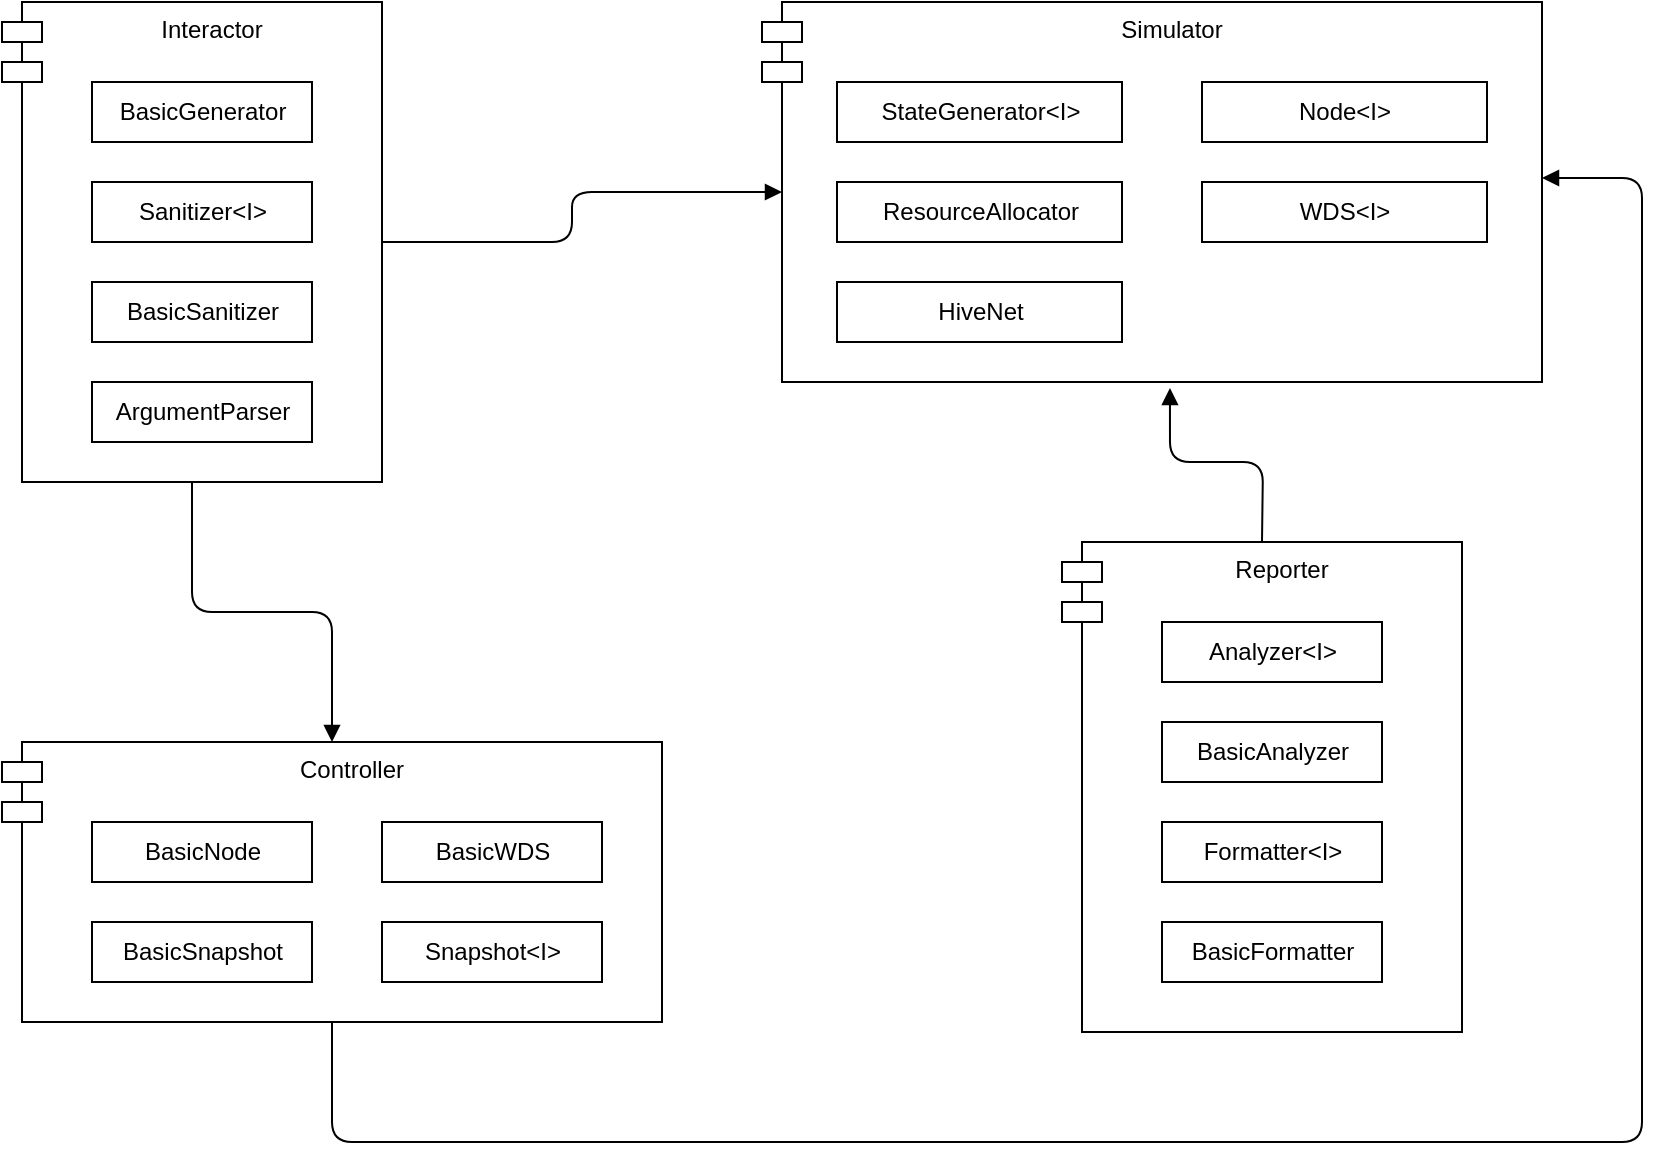 <mxfile version="12.8.8" type="github" pages="3">
  <diagram name="Page-1" id="6133507b-19e7-1e82-6fc7-422aa6c4b21f">
    <mxGraphModel dx="1422" dy="771" grid="1" gridSize="10" guides="1" tooltips="1" connect="1" arrows="1" fold="1" page="1" pageScale="1" pageWidth="1100" pageHeight="850" background="#ffffff" math="0" shadow="0">
      <root>
        <mxCell id="0" />
        <mxCell id="1" parent="0" />
        <mxCell id="VfxA0ULMO3mHmfpXdT4r-4" value="Interactor" style="shape=module;align=left;spacingLeft=20;align=center;verticalAlign=top;" parent="1" vertex="1">
          <mxGeometry x="130" y="140" width="190" height="240" as="geometry" />
        </mxCell>
        <mxCell id="VfxA0ULMO3mHmfpXdT4r-5" value="BasicGenerator" style="html=1;" parent="1" vertex="1">
          <mxGeometry x="175" y="180" width="110" height="30" as="geometry" />
        </mxCell>
        <mxCell id="VfxA0ULMO3mHmfpXdT4r-6" value="Sanitizer&amp;lt;I&amp;gt;" style="html=1;" parent="1" vertex="1">
          <mxGeometry x="175" y="230" width="110" height="30" as="geometry" />
        </mxCell>
        <mxCell id="VfxA0ULMO3mHmfpXdT4r-7" value="BasicSanitizer" style="html=1;" parent="1" vertex="1">
          <mxGeometry x="175" y="280" width="110" height="30" as="geometry" />
        </mxCell>
        <mxCell id="VfxA0ULMO3mHmfpXdT4r-8" value="ArgumentParser" style="html=1;" parent="1" vertex="1">
          <mxGeometry x="175" y="330" width="110" height="30" as="geometry" />
        </mxCell>
        <mxCell id="VfxA0ULMO3mHmfpXdT4r-10" value="Simulator" style="shape=module;align=left;spacingLeft=20;align=center;verticalAlign=top;" parent="1" vertex="1">
          <mxGeometry x="510" y="140" width="390" height="190" as="geometry" />
        </mxCell>
        <mxCell id="VfxA0ULMO3mHmfpXdT4r-11" value="StateGenerator&amp;lt;I&amp;gt;" style="html=1;" parent="1" vertex="1">
          <mxGeometry x="547.5" y="180" width="142.5" height="30" as="geometry" />
        </mxCell>
        <mxCell id="VfxA0ULMO3mHmfpXdT4r-15" value="ResourceAllocator" style="html=1;" parent="1" vertex="1">
          <mxGeometry x="547.5" y="230" width="142.5" height="30" as="geometry" />
        </mxCell>
        <mxCell id="VfxA0ULMO3mHmfpXdT4r-16" value="HiveNet" style="html=1;" parent="1" vertex="1">
          <mxGeometry x="547.5" y="280" width="142.5" height="30" as="geometry" />
        </mxCell>
        <mxCell id="VfxA0ULMO3mHmfpXdT4r-17" value="WDS&amp;lt;I&amp;gt;" style="html=1;" parent="1" vertex="1">
          <mxGeometry x="730" y="230" width="142.5" height="30" as="geometry" />
        </mxCell>
        <mxCell id="VfxA0ULMO3mHmfpXdT4r-18" value="Node&amp;lt;I&amp;gt;" style="html=1;" parent="1" vertex="1">
          <mxGeometry x="730" y="180" width="142.5" height="30" as="geometry" />
        </mxCell>
        <mxCell id="VfxA0ULMO3mHmfpXdT4r-19" value="Controller" style="shape=module;align=left;spacingLeft=20;align=center;verticalAlign=top;" parent="1" vertex="1">
          <mxGeometry x="130" y="510" width="330" height="140" as="geometry" />
        </mxCell>
        <mxCell id="VfxA0ULMO3mHmfpXdT4r-20" value="BasicNode" style="html=1;" parent="1" vertex="1">
          <mxGeometry x="175" y="550" width="110" height="30" as="geometry" />
        </mxCell>
        <mxCell id="VfxA0ULMO3mHmfpXdT4r-21" value="BasicSnapshot" style="html=1;" parent="1" vertex="1">
          <mxGeometry x="175" y="600" width="110" height="30" as="geometry" />
        </mxCell>
        <mxCell id="VfxA0ULMO3mHmfpXdT4r-22" value="BasicWDS" style="html=1;" parent="1" vertex="1">
          <mxGeometry x="320" y="550" width="110" height="30" as="geometry" />
        </mxCell>
        <mxCell id="VfxA0ULMO3mHmfpXdT4r-23" value="Snapshot&amp;lt;I&amp;gt;" style="html=1;" parent="1" vertex="1">
          <mxGeometry x="320" y="600" width="110" height="30" as="geometry" />
        </mxCell>
        <mxCell id="VfxA0ULMO3mHmfpXdT4r-25" value="Reporter" style="shape=module;align=left;spacingLeft=20;align=center;verticalAlign=top;" parent="1" vertex="1">
          <mxGeometry x="660" y="410" width="200" height="245" as="geometry" />
        </mxCell>
        <mxCell id="VfxA0ULMO3mHmfpXdT4r-26" value="BasicAnalyzer" style="html=1;" parent="1" vertex="1">
          <mxGeometry x="710" y="500" width="110" height="30" as="geometry" />
        </mxCell>
        <mxCell id="VfxA0ULMO3mHmfpXdT4r-28" value="Analyzer&amp;lt;I&amp;gt;" style="html=1;" parent="1" vertex="1">
          <mxGeometry x="710" y="450" width="110" height="30" as="geometry" />
        </mxCell>
        <mxCell id="VfxA0ULMO3mHmfpXdT4r-30" value="" style="endArrow=block;endFill=1;html=1;edgeStyle=orthogonalEdgeStyle;align=left;verticalAlign=top;exitX=1;exitY=0.5;exitDx=0;exitDy=0;entryX=0;entryY=0.5;entryDx=10;entryDy=0;entryPerimeter=0;" parent="1" source="VfxA0ULMO3mHmfpXdT4r-4" target="VfxA0ULMO3mHmfpXdT4r-10" edge="1">
          <mxGeometry x="-1" relative="1" as="geometry">
            <mxPoint x="370" y="380" as="sourcePoint" />
            <mxPoint x="530" y="380" as="targetPoint" />
          </mxGeometry>
        </mxCell>
        <mxCell id="VfxA0ULMO3mHmfpXdT4r-31" value="" style="resizable=0;html=1;align=left;verticalAlign=bottom;labelBackgroundColor=#ffffff;fontSize=10;" parent="VfxA0ULMO3mHmfpXdT4r-30" connectable="0" vertex="1">
          <mxGeometry x="-1" relative="1" as="geometry" />
        </mxCell>
        <mxCell id="VfxA0ULMO3mHmfpXdT4r-34" value="" style="endArrow=block;endFill=1;html=1;edgeStyle=orthogonalEdgeStyle;align=left;verticalAlign=top;entryX=0.523;entryY=1.016;entryDx=0;entryDy=0;entryPerimeter=0;" parent="1" target="VfxA0ULMO3mHmfpXdT4r-10" edge="1">
          <mxGeometry x="-1" relative="1" as="geometry">
            <mxPoint x="760" y="410" as="sourcePoint" />
            <mxPoint x="730" y="340" as="targetPoint" />
          </mxGeometry>
        </mxCell>
        <mxCell id="VfxA0ULMO3mHmfpXdT4r-35" value="" style="resizable=0;html=1;align=left;verticalAlign=bottom;labelBackgroundColor=#ffffff;fontSize=10;" parent="VfxA0ULMO3mHmfpXdT4r-34" connectable="0" vertex="1">
          <mxGeometry x="-1" relative="1" as="geometry" />
        </mxCell>
        <mxCell id="VfxA0ULMO3mHmfpXdT4r-36" value="Formatter&amp;lt;I&amp;gt;" style="html=1;" parent="1" vertex="1">
          <mxGeometry x="710" y="550" width="110" height="30" as="geometry" />
        </mxCell>
        <mxCell id="VfxA0ULMO3mHmfpXdT4r-37" value="BasicFormatter" style="html=1;" parent="1" vertex="1">
          <mxGeometry x="710" y="600" width="110" height="30" as="geometry" />
        </mxCell>
        <mxCell id="25SMXkd-laVrYMDi6Cb3-2" value="" style="endArrow=block;endFill=1;html=1;edgeStyle=orthogonalEdgeStyle;align=left;verticalAlign=top;exitX=0.5;exitY=1;exitDx=0;exitDy=0;" parent="1" source="VfxA0ULMO3mHmfpXdT4r-19" edge="1">
          <mxGeometry x="-1" relative="1" as="geometry">
            <mxPoint x="310" y="775" as="sourcePoint" />
            <mxPoint x="900" y="228" as="targetPoint" />
            <Array as="points">
              <mxPoint x="295" y="710" />
              <mxPoint x="950" y="710" />
              <mxPoint x="950" y="228" />
            </Array>
          </mxGeometry>
        </mxCell>
        <mxCell id="25SMXkd-laVrYMDi6Cb3-3" value="" style="resizable=0;html=1;align=left;verticalAlign=bottom;labelBackgroundColor=#ffffff;fontSize=10;" parent="25SMXkd-laVrYMDi6Cb3-2" connectable="0" vertex="1">
          <mxGeometry x="-1" relative="1" as="geometry" />
        </mxCell>
        <mxCell id="25SMXkd-laVrYMDi6Cb3-6" value="" style="endArrow=block;endFill=1;html=1;edgeStyle=orthogonalEdgeStyle;align=left;verticalAlign=top;exitX=0.5;exitY=1;exitDx=0;exitDy=0;entryX=0.5;entryY=0;entryDx=0;entryDy=0;" parent="1" source="VfxA0ULMO3mHmfpXdT4r-4" target="VfxA0ULMO3mHmfpXdT4r-19" edge="1">
          <mxGeometry x="-1" relative="1" as="geometry">
            <mxPoint x="110" y="450" as="sourcePoint" />
            <mxPoint x="310" y="425" as="targetPoint" />
          </mxGeometry>
        </mxCell>
        <mxCell id="25SMXkd-laVrYMDi6Cb3-7" value="" style="resizable=0;html=1;align=left;verticalAlign=bottom;labelBackgroundColor=#ffffff;fontSize=10;" parent="25SMXkd-laVrYMDi6Cb3-6" connectable="0" vertex="1">
          <mxGeometry x="-1" relative="1" as="geometry" />
        </mxCell>
      </root>
    </mxGraphModel>
  </diagram>
  <diagram id="2P9s7YTuZW2iM5Oy27Wq" name="Page-2">
    <mxGraphModel dx="1422" dy="771" grid="1" gridSize="10" guides="1" tooltips="1" connect="1" arrows="1" fold="1" page="1" pageScale="1" pageWidth="1100" pageHeight="850" math="0" shadow="0">
      <root>
        <mxCell id="8jSRV-3Zt6FyZdKLOqKf-0" />
        <mxCell id="8jSRV-3Zt6FyZdKLOqKf-1" parent="8jSRV-3Zt6FyZdKLOqKf-0" />
        <mxCell id="8jSRV-3Zt6FyZdKLOqKf-2" value="Sanitizer&amp;lt;I&amp;gt;" style="html=1;" parent="8jSRV-3Zt6FyZdKLOqKf-1" vertex="1">
          <mxGeometry x="250" y="210" width="110" height="50" as="geometry" />
        </mxCell>
        <mxCell id="8jSRV-3Zt6FyZdKLOqKf-3" value="BasicGenerator" style="html=1;" parent="8jSRV-3Zt6FyZdKLOqKf-1" vertex="1">
          <mxGeometry x="250" y="120" width="110" height="50" as="geometry" />
        </mxCell>
        <mxCell id="8jSRV-3Zt6FyZdKLOqKf-4" value="&lt;div&gt;ArgumentParser&lt;/div&gt;" style="html=1;" parent="8jSRV-3Zt6FyZdKLOqKf-1" vertex="1">
          <mxGeometry x="250" y="440" width="110" height="50" as="geometry" />
        </mxCell>
        <mxCell id="8jSRV-3Zt6FyZdKLOqKf-5" value="BasicSanitizer" style="html=1;" parent="8jSRV-3Zt6FyZdKLOqKf-1" vertex="1">
          <mxGeometry x="250" y="330" width="110" height="50" as="geometry" />
        </mxCell>
        <mxCell id="8jSRV-3Zt6FyZdKLOqKf-6" value="StateGenerator&amp;lt;I&amp;gt;" style="html=1;" parent="8jSRV-3Zt6FyZdKLOqKf-1" vertex="1">
          <mxGeometry x="590" y="120" width="140" height="50" as="geometry" />
        </mxCell>
        <mxCell id="8jSRV-3Zt6FyZdKLOqKf-7" value="HiveNet" style="html=1;" parent="8jSRV-3Zt6FyZdKLOqKf-1" vertex="1">
          <mxGeometry x="605" y="300" width="110" height="50" as="geometry" />
        </mxCell>
        <mxCell id="8jSRV-3Zt6FyZdKLOqKf-8" value="&lt;div&gt;ResourceAllocator&lt;/div&gt;" style="html=1;" parent="8jSRV-3Zt6FyZdKLOqKf-1" vertex="1">
          <mxGeometry x="590" y="210" width="140" height="50" as="geometry" />
        </mxCell>
        <mxCell id="8jSRV-3Zt6FyZdKLOqKf-9" value="WDS&amp;lt;I&amp;gt;" style="html=1;" parent="8jSRV-3Zt6FyZdKLOqKf-1" vertex="1">
          <mxGeometry x="860" y="210" width="110" height="50" as="geometry" />
        </mxCell>
        <mxCell id="8jSRV-3Zt6FyZdKLOqKf-10" value="Node&amp;lt;I&amp;gt;" style="html=1;" parent="8jSRV-3Zt6FyZdKLOqKf-1" vertex="1">
          <mxGeometry x="860" y="120" width="110" height="50" as="geometry" />
        </mxCell>
        <mxCell id="8jSRV-3Zt6FyZdKLOqKf-11" value="BasicAnalyzer" style="html=1;" parent="8jSRV-3Zt6FyZdKLOqKf-1" vertex="1">
          <mxGeometry x="860" y="420" width="110" height="50" as="geometry" />
        </mxCell>
        <mxCell id="8jSRV-3Zt6FyZdKLOqKf-12" value="Analyzer&amp;lt;I&amp;gt;" style="html=1;" parent="8jSRV-3Zt6FyZdKLOqKf-1" vertex="1">
          <mxGeometry x="860" y="300" width="110" height="50" as="geometry" />
        </mxCell>
        <mxCell id="8jSRV-3Zt6FyZdKLOqKf-13" value="CSVFormatter" style="html=1;" parent="8jSRV-3Zt6FyZdKLOqKf-1" vertex="1">
          <mxGeometry x="860" y="520" width="110" height="50" as="geometry" />
        </mxCell>
        <mxCell id="8jSRV-3Zt6FyZdKLOqKf-14" value="Formatter&amp;lt;I&amp;gt;" style="html=1;" parent="8jSRV-3Zt6FyZdKLOqKf-1" vertex="1">
          <mxGeometry x="860" y="630" width="110" height="50" as="geometry" />
        </mxCell>
        <mxCell id="8jSRV-3Zt6FyZdKLOqKf-15" value="Snapshot&amp;lt;I&amp;gt;" style="html=1;" parent="8jSRV-3Zt6FyZdKLOqKf-1" vertex="1">
          <mxGeometry x="320" y="690" width="110" height="50" as="geometry" />
        </mxCell>
        <mxCell id="8jSRV-3Zt6FyZdKLOqKf-16" value="BasicSnapshot" style="html=1;" parent="8jSRV-3Zt6FyZdKLOqKf-1" vertex="1">
          <mxGeometry x="100" y="690" width="110" height="50" as="geometry" />
        </mxCell>
        <mxCell id="8jSRV-3Zt6FyZdKLOqKf-17" value="BasicWDS" style="html=1;" parent="8jSRV-3Zt6FyZdKLOqKf-1" vertex="1">
          <mxGeometry x="320" y="600" width="110" height="50" as="geometry" />
        </mxCell>
        <mxCell id="8jSRV-3Zt6FyZdKLOqKf-18" value="BasicNode" style="html=1;" parent="8jSRV-3Zt6FyZdKLOqKf-1" vertex="1">
          <mxGeometry x="100" y="600" width="110" height="50" as="geometry" />
        </mxCell>
        <mxCell id="8jSRV-3Zt6FyZdKLOqKf-19" value="&lt;div&gt;Implements&lt;/div&gt;" style="endArrow=block;endSize=16;endFill=0;html=1;exitX=1;exitY=0.5;exitDx=0;exitDy=0;entryX=0;entryY=0.5;entryDx=0;entryDy=0;" parent="8jSRV-3Zt6FyZdKLOqKf-1" source="8jSRV-3Zt6FyZdKLOqKf-3" target="8jSRV-3Zt6FyZdKLOqKf-6" edge="1">
          <mxGeometry width="160" relative="1" as="geometry">
            <mxPoint x="460" y="400" as="sourcePoint" />
            <mxPoint x="620" y="400" as="targetPoint" />
          </mxGeometry>
        </mxCell>
        <mxCell id="8jSRV-3Zt6FyZdKLOqKf-20" value="Use" style="endArrow=open;endSize=12;dashed=1;html=1;exitX=0.5;exitY=1;exitDx=0;exitDy=0;" parent="8jSRV-3Zt6FyZdKLOqKf-1" source="8jSRV-3Zt6FyZdKLOqKf-3" target="8jSRV-3Zt6FyZdKLOqKf-2" edge="1">
          <mxGeometry width="160" relative="1" as="geometry">
            <mxPoint x="460" y="400" as="sourcePoint" />
            <mxPoint x="620" y="400" as="targetPoint" />
          </mxGeometry>
        </mxCell>
        <mxCell id="8jSRV-3Zt6FyZdKLOqKf-21" value="&lt;div&gt;Implements&lt;/div&gt;" style="endArrow=block;endSize=16;endFill=0;html=1;exitX=0.5;exitY=0;exitDx=0;exitDy=0;entryX=0.5;entryY=1;entryDx=0;entryDy=0;" parent="8jSRV-3Zt6FyZdKLOqKf-1" source="8jSRV-3Zt6FyZdKLOqKf-5" target="8jSRV-3Zt6FyZdKLOqKf-2" edge="1">
          <mxGeometry width="160" relative="1" as="geometry">
            <mxPoint x="460" y="400" as="sourcePoint" />
            <mxPoint x="620" y="400" as="targetPoint" />
          </mxGeometry>
        </mxCell>
        <mxCell id="8jSRV-3Zt6FyZdKLOqKf-22" value="Use" style="endArrow=open;endSize=12;dashed=1;html=1;exitX=0.5;exitY=1;exitDx=0;exitDy=0;entryX=0.5;entryY=0;entryDx=0;entryDy=0;" parent="8jSRV-3Zt6FyZdKLOqKf-1" source="8jSRV-3Zt6FyZdKLOqKf-5" target="8jSRV-3Zt6FyZdKLOqKf-4" edge="1">
          <mxGeometry width="160" relative="1" as="geometry">
            <mxPoint x="460" y="400" as="sourcePoint" />
            <mxPoint x="620" y="400" as="targetPoint" />
          </mxGeometry>
        </mxCell>
        <mxCell id="8jSRV-3Zt6FyZdKLOqKf-23" value="Use" style="endArrow=open;endSize=12;dashed=1;html=1;exitX=0.5;exitY=0;exitDx=0;exitDy=0;entryX=0.5;entryY=1;entryDx=0;entryDy=0;" parent="8jSRV-3Zt6FyZdKLOqKf-1" source="8jSRV-3Zt6FyZdKLOqKf-8" target="8jSRV-3Zt6FyZdKLOqKf-6" edge="1">
          <mxGeometry width="160" relative="1" as="geometry">
            <mxPoint x="460" y="400" as="sourcePoint" />
            <mxPoint x="620" y="400" as="targetPoint" />
          </mxGeometry>
        </mxCell>
        <mxCell id="8jSRV-3Zt6FyZdKLOqKf-24" value="Use" style="endArrow=open;endSize=12;dashed=1;html=1;exitX=0.5;exitY=1;exitDx=0;exitDy=0;" parent="8jSRV-3Zt6FyZdKLOqKf-1" source="8jSRV-3Zt6FyZdKLOqKf-8" target="8jSRV-3Zt6FyZdKLOqKf-7" edge="1">
          <mxGeometry width="160" relative="1" as="geometry">
            <mxPoint x="520" y="310" as="sourcePoint" />
            <mxPoint x="620" y="400" as="targetPoint" />
          </mxGeometry>
        </mxCell>
        <mxCell id="8jSRV-3Zt6FyZdKLOqKf-25" value="Use" style="endArrow=open;endSize=12;dashed=1;html=1;exitX=1;exitY=0.5;exitDx=0;exitDy=0;entryX=0;entryY=0.5;entryDx=0;entryDy=0;" parent="8jSRV-3Zt6FyZdKLOqKf-1" source="8jSRV-3Zt6FyZdKLOqKf-8" target="8jSRV-3Zt6FyZdKLOqKf-10" edge="1">
          <mxGeometry width="160" relative="1" as="geometry">
            <mxPoint x="460" y="400" as="sourcePoint" />
            <mxPoint x="620" y="400" as="targetPoint" />
          </mxGeometry>
        </mxCell>
        <mxCell id="8jSRV-3Zt6FyZdKLOqKf-26" value="Use" style="endArrow=open;endSize=12;dashed=1;html=1;exitX=1;exitY=0.5;exitDx=0;exitDy=0;entryX=0;entryY=0.5;entryDx=0;entryDy=0;" parent="8jSRV-3Zt6FyZdKLOqKf-1" source="8jSRV-3Zt6FyZdKLOqKf-8" target="8jSRV-3Zt6FyZdKLOqKf-9" edge="1">
          <mxGeometry width="160" relative="1" as="geometry">
            <mxPoint x="460" y="400" as="sourcePoint" />
            <mxPoint x="620" y="400" as="targetPoint" />
          </mxGeometry>
        </mxCell>
        <mxCell id="8jSRV-3Zt6FyZdKLOqKf-28" value="Use" style="endArrow=open;endSize=12;dashed=1;html=1;exitX=1;exitY=0.5;exitDx=0;exitDy=0;entryX=0;entryY=0.5;entryDx=0;entryDy=0;" parent="8jSRV-3Zt6FyZdKLOqKf-1" source="8jSRV-3Zt6FyZdKLOqKf-6" target="8jSRV-3Zt6FyZdKLOqKf-10" edge="1">
          <mxGeometry width="160" relative="1" as="geometry">
            <mxPoint x="460" y="400" as="sourcePoint" />
            <mxPoint x="620" y="400" as="targetPoint" />
          </mxGeometry>
        </mxCell>
        <mxCell id="8jSRV-3Zt6FyZdKLOqKf-29" value="Use" style="endArrow=open;endSize=12;dashed=1;html=1;exitX=1;exitY=0.5;exitDx=0;exitDy=0;" parent="8jSRV-3Zt6FyZdKLOqKf-1" source="8jSRV-3Zt6FyZdKLOqKf-6" edge="1">
          <mxGeometry width="160" relative="1" as="geometry">
            <mxPoint x="460" y="400" as="sourcePoint" />
            <mxPoint x="860" y="240" as="targetPoint" />
          </mxGeometry>
        </mxCell>
        <mxCell id="8jSRV-3Zt6FyZdKLOqKf-30" value="&lt;div&gt;Implements&lt;/div&gt;" style="endArrow=block;endSize=16;endFill=0;html=1;exitX=0.5;exitY=0;exitDx=0;exitDy=0;entryX=0.5;entryY=1;entryDx=0;entryDy=0;" parent="8jSRV-3Zt6FyZdKLOqKf-1" source="8jSRV-3Zt6FyZdKLOqKf-11" target="8jSRV-3Zt6FyZdKLOqKf-12" edge="1">
          <mxGeometry width="160" relative="1" as="geometry">
            <mxPoint x="460" y="400" as="sourcePoint" />
            <mxPoint x="620" y="400" as="targetPoint" />
          </mxGeometry>
        </mxCell>
        <mxCell id="8jSRV-3Zt6FyZdKLOqKf-31" value="&lt;div&gt;Implements&lt;/div&gt;" style="endArrow=block;endSize=16;endFill=0;html=1;exitX=1;exitY=0.5;exitDx=0;exitDy=0;entryX=0;entryY=0.5;entryDx=0;entryDy=0;" parent="8jSRV-3Zt6FyZdKLOqKf-1" source="8jSRV-3Zt6FyZdKLOqKf-16" target="8jSRV-3Zt6FyZdKLOqKf-15" edge="1">
          <mxGeometry width="160" relative="1" as="geometry">
            <mxPoint x="460" y="440" as="sourcePoint" />
            <mxPoint x="620" y="440" as="targetPoint" />
          </mxGeometry>
        </mxCell>
        <mxCell id="8jSRV-3Zt6FyZdKLOqKf-32" value="Use" style="endArrow=open;endSize=12;dashed=1;html=1;exitX=0.5;exitY=1;exitDx=0;exitDy=0;entryX=0.5;entryY=0;entryDx=0;entryDy=0;" parent="8jSRV-3Zt6FyZdKLOqKf-1" source="8jSRV-3Zt6FyZdKLOqKf-17" target="8jSRV-3Zt6FyZdKLOqKf-15" edge="1">
          <mxGeometry width="160" relative="1" as="geometry">
            <mxPoint x="490" y="440" as="sourcePoint" />
            <mxPoint x="650" y="440" as="targetPoint" />
          </mxGeometry>
        </mxCell>
        <mxCell id="8jSRV-3Zt6FyZdKLOqKf-33" value="Use" style="endArrow=open;endSize=12;dashed=1;html=1;exitX=0.5;exitY=1;exitDx=0;exitDy=0;" parent="8jSRV-3Zt6FyZdKLOqKf-1" source="8jSRV-3Zt6FyZdKLOqKf-18" target="8jSRV-3Zt6FyZdKLOqKf-15" edge="1">
          <mxGeometry width="160" relative="1" as="geometry">
            <mxPoint x="460" y="440" as="sourcePoint" />
            <mxPoint x="620" y="440" as="targetPoint" />
          </mxGeometry>
        </mxCell>
        <mxCell id="8jSRV-3Zt6FyZdKLOqKf-34" value="Use" style="endArrow=open;endSize=12;dashed=1;html=1;exitX=0;exitY=0.5;exitDx=0;exitDy=0;entryX=0;entryY=0.5;entryDx=0;entryDy=0;edgeStyle=orthogonalEdgeStyle;" parent="8jSRV-3Zt6FyZdKLOqKf-1" source="8jSRV-3Zt6FyZdKLOqKf-3" target="8jSRV-3Zt6FyZdKLOqKf-18" edge="1">
          <mxGeometry width="160" relative="1" as="geometry">
            <mxPoint x="460" y="460" as="sourcePoint" />
            <mxPoint x="620" y="460" as="targetPoint" />
            <Array as="points">
              <mxPoint x="70" y="145" />
              <mxPoint x="70" y="625" />
            </Array>
          </mxGeometry>
        </mxCell>
        <mxCell id="8jSRV-3Zt6FyZdKLOqKf-35" value="Use" style="endArrow=open;endSize=12;dashed=1;html=1;exitX=0;exitY=0.5;exitDx=0;exitDy=0;entryX=0;entryY=0.5;entryDx=0;entryDy=0;edgeStyle=orthogonalEdgeStyle;" parent="8jSRV-3Zt6FyZdKLOqKf-1" source="8jSRV-3Zt6FyZdKLOqKf-3" target="8jSRV-3Zt6FyZdKLOqKf-16" edge="1">
          <mxGeometry width="160" relative="1" as="geometry">
            <mxPoint x="460" y="450" as="sourcePoint" />
            <mxPoint x="620" y="450" as="targetPoint" />
            <Array as="points">
              <mxPoint x="40" y="145" />
              <mxPoint x="40" y="715" />
            </Array>
          </mxGeometry>
        </mxCell>
        <mxCell id="8jSRV-3Zt6FyZdKLOqKf-36" value="Use" style="endArrow=open;endSize=12;dashed=1;html=1;exitX=1;exitY=0.5;exitDx=0;exitDy=0;entryX=1;entryY=0.5;entryDx=0;entryDy=0;edgeStyle=orthogonalEdgeStyle;" parent="8jSRV-3Zt6FyZdKLOqKf-1" source="8jSRV-3Zt6FyZdKLOqKf-17" target="8jSRV-3Zt6FyZdKLOqKf-10" edge="1">
          <mxGeometry width="160" relative="1" as="geometry">
            <mxPoint x="460" y="450" as="sourcePoint" />
            <mxPoint x="620" y="450" as="targetPoint" />
            <Array as="points">
              <mxPoint x="790" y="625" />
              <mxPoint x="790" y="780" />
              <mxPoint x="1040" y="780" />
              <mxPoint x="1040" y="145" />
            </Array>
          </mxGeometry>
        </mxCell>
        <mxCell id="8jSRV-3Zt6FyZdKLOqKf-37" value="&lt;div&gt;Implements&lt;/div&gt;" style="endArrow=block;endSize=16;endFill=0;html=1;exitX=0.5;exitY=0;exitDx=0;exitDy=0;entryX=0.5;entryY=0;entryDx=0;entryDy=0;edgeStyle=orthogonalEdgeStyle;" parent="8jSRV-3Zt6FyZdKLOqKf-1" source="8jSRV-3Zt6FyZdKLOqKf-18" target="8jSRV-3Zt6FyZdKLOqKf-10" edge="1">
          <mxGeometry width="160" relative="1" as="geometry">
            <mxPoint x="460" y="450" as="sourcePoint" />
            <mxPoint x="620" y="450" as="targetPoint" />
            <Array as="points">
              <mxPoint x="155" y="80" />
              <mxPoint x="915" y="80" />
            </Array>
          </mxGeometry>
        </mxCell>
        <mxCell id="8jSRV-3Zt6FyZdKLOqKf-38" value="&lt;div&gt;Implements&lt;/div&gt;" style="endArrow=block;endSize=16;endFill=0;html=1;exitX=1;exitY=0.5;exitDx=0;exitDy=0;entryX=1;entryY=0.5;entryDx=0;entryDy=0;edgeStyle=orthogonalEdgeStyle;" parent="8jSRV-3Zt6FyZdKLOqKf-1" source="8jSRV-3Zt6FyZdKLOqKf-17" target="8jSRV-3Zt6FyZdKLOqKf-9" edge="1">
          <mxGeometry width="160" relative="1" as="geometry">
            <mxPoint x="460" y="450" as="sourcePoint" />
            <mxPoint x="620" y="450" as="targetPoint" />
            <Array as="points">
              <mxPoint x="840" y="625" />
              <mxPoint x="840" y="730" />
              <mxPoint x="1020" y="730" />
              <mxPoint x="1020" y="235" />
            </Array>
          </mxGeometry>
        </mxCell>
        <mxCell id="8jSRV-3Zt6FyZdKLOqKf-39" value="Use" style="endArrow=open;endSize=12;dashed=1;html=1;exitX=0.5;exitY=0;exitDx=0;exitDy=0;entryX=0.5;entryY=1;entryDx=0;entryDy=0;" parent="8jSRV-3Zt6FyZdKLOqKf-1" source="8jSRV-3Zt6FyZdKLOqKf-9" target="8jSRV-3Zt6FyZdKLOqKf-10" edge="1">
          <mxGeometry width="160" relative="1" as="geometry">
            <mxPoint x="460" y="450" as="sourcePoint" />
            <mxPoint x="620" y="450" as="targetPoint" />
          </mxGeometry>
        </mxCell>
        <mxCell id="8jSRV-3Zt6FyZdKLOqKf-40" value="Use" style="endArrow=open;endSize=12;dashed=1;html=1;exitX=0.5;exitY=0;exitDx=0;exitDy=0;entryX=1;entryY=0.5;entryDx=0;entryDy=0;edgeStyle=orthogonalEdgeStyle;" parent="8jSRV-3Zt6FyZdKLOqKf-1" source="8jSRV-3Zt6FyZdKLOqKf-13" target="8jSRV-3Zt6FyZdKLOqKf-12" edge="1">
          <mxGeometry width="160" relative="1" as="geometry">
            <mxPoint x="460" y="450" as="sourcePoint" />
            <mxPoint x="620" y="450" as="targetPoint" />
            <Array as="points">
              <mxPoint x="915" y="490" />
              <mxPoint x="1000" y="490" />
              <mxPoint x="1000" y="325" />
            </Array>
          </mxGeometry>
        </mxCell>
        <mxCell id="8jSRV-3Zt6FyZdKLOqKf-41" value="&lt;div&gt;Implements&lt;/div&gt;" style="endArrow=block;endSize=16;endFill=0;html=1;exitX=0.5;exitY=1;exitDx=0;exitDy=0;entryX=0.5;entryY=0;entryDx=0;entryDy=0;" parent="8jSRV-3Zt6FyZdKLOqKf-1" source="8jSRV-3Zt6FyZdKLOqKf-13" target="8jSRV-3Zt6FyZdKLOqKf-14" edge="1">
          <mxGeometry width="160" relative="1" as="geometry">
            <mxPoint x="460" y="450" as="sourcePoint" />
            <mxPoint x="620" y="450" as="targetPoint" />
          </mxGeometry>
        </mxCell>
        <mxCell id="8jSRV-3Zt6FyZdKLOqKf-42" value="Use" style="endArrow=open;endSize=12;dashed=1;html=1;exitX=0;exitY=0.5;exitDx=0;exitDy=0;entryX=0.5;entryY=0;entryDx=0;entryDy=0;edgeStyle=orthogonalEdgeStyle;" parent="8jSRV-3Zt6FyZdKLOqKf-1" source="8jSRV-3Zt6FyZdKLOqKf-3" target="8jSRV-3Zt6FyZdKLOqKf-17" edge="1">
          <mxGeometry width="160" relative="1" as="geometry">
            <mxPoint x="460" y="450" as="sourcePoint" />
            <mxPoint x="620" y="450" as="targetPoint" />
            <Array as="points">
              <mxPoint x="190" y="145" />
              <mxPoint x="190" y="540" />
              <mxPoint x="375" y="540" />
            </Array>
          </mxGeometry>
        </mxCell>
        <mxCell id="e4oSXI52qDBfSh1tANpY-0" value="Use" style="endArrow=open;endSize=12;dashed=1;html=1;exitX=0;exitY=0.5;exitDx=0;exitDy=0;entryX=0.5;entryY=1;entryDx=0;entryDy=0;edgeStyle=orthogonalEdgeStyle;" edge="1" parent="8jSRV-3Zt6FyZdKLOqKf-1" source="8jSRV-3Zt6FyZdKLOqKf-11" target="8jSRV-3Zt6FyZdKLOqKf-7">
          <mxGeometry width="160" relative="1" as="geometry">
            <mxPoint x="470" y="410" as="sourcePoint" />
            <mxPoint x="630" y="410" as="targetPoint" />
          </mxGeometry>
        </mxCell>
      </root>
    </mxGraphModel>
  </diagram>
  <diagram id="XMwsU8_FpfiMFymFsIKw" name="Page-3">
    <mxGraphModel dx="1422" dy="771" grid="1" gridSize="10" guides="1" tooltips="1" connect="1" arrows="1" fold="1" page="1" pageScale="1" pageWidth="1100" pageHeight="850" math="0" shadow="0">
      <root>
        <mxCell id="sSNNKG63OonMULgQ_tP3-0" />
        <mxCell id="sSNNKG63OonMULgQ_tP3-1" parent="sSNNKG63OonMULgQ_tP3-0" />
        <mxCell id="sSNNKG63OonMULgQ_tP3-2" value="Snapshot&lt;I&gt;" style="swimlane;fontStyle=0;childLayout=stackLayout;horizontal=1;startSize=26;fillColor=none;horizontalStack=0;resizeParent=1;resizeParentMax=0;resizeLast=0;collapsible=1;marginBottom=0;" parent="sSNNKG63OonMULgQ_tP3-1" vertex="1">
          <mxGeometry x="70" y="40" width="210" height="130" as="geometry" />
        </mxCell>
        <mxCell id="sSNNKG63OonMULgQ_tP3-3" value="+ Reset(): void" style="text;strokeColor=none;fillColor=none;align=left;verticalAlign=top;spacingLeft=4;spacingRight=4;overflow=hidden;rotatable=0;points=[[0,0.5],[1,0.5]];portConstraint=eastwest;" parent="sSNNKG63OonMULgQ_tP3-2" vertex="1">
          <mxGeometry y="26" width="210" height="26" as="geometry" />
        </mxCell>
        <mxCell id="sSNNKG63OonMULgQ_tP3-4" value="+ Unmarhsal([]byte): error" style="text;strokeColor=none;fillColor=none;align=left;verticalAlign=top;spacingLeft=4;spacingRight=4;overflow=hidden;rotatable=0;points=[[0,0.5],[1,0.5]];portConstraint=eastwest;" parent="sSNNKG63OonMULgQ_tP3-2" vertex="1">
          <mxGeometry y="52" width="210" height="26" as="geometry" />
        </mxCell>
        <mxCell id="sSNNKG63OonMULgQ_tP3-5" value="+ Marshal(): []byte&#xa;" style="text;strokeColor=none;fillColor=none;align=left;verticalAlign=top;spacingLeft=4;spacingRight=4;overflow=hidden;rotatable=0;points=[[0,0.5],[1,0.5]];portConstraint=eastwest;" parent="sSNNKG63OonMULgQ_tP3-2" vertex="1">
          <mxGeometry y="78" width="210" height="26" as="geometry" />
        </mxCell>
        <mxCell id="sSNNKG63OonMULgQ_tP3-6" value="+ Add([]byte): boolean" style="text;strokeColor=none;fillColor=none;align=left;verticalAlign=top;spacingLeft=4;spacingRight=4;overflow=hidden;rotatable=0;points=[[0,0.5],[1,0.5]];portConstraint=eastwest;" parent="sSNNKG63OonMULgQ_tP3-2" vertex="1">
          <mxGeometry y="104" width="210" height="26" as="geometry" />
        </mxCell>
        <mxCell id="sSNNKG63OonMULgQ_tP3-7" value="Sanitizer&lt;I&gt;" style="swimlane;fontStyle=0;childLayout=stackLayout;horizontal=1;startSize=26;fillColor=none;horizontalStack=0;resizeParent=1;resizeParentMax=0;resizeLast=0;collapsible=1;marginBottom=0;" parent="sSNNKG63OonMULgQ_tP3-1" vertex="1">
          <mxGeometry x="330" y="40" width="280" height="52" as="geometry" />
        </mxCell>
        <mxCell id="sSNNKG63OonMULgQ_tP3-8" value="+ Sanitize(string, interface{}): interface{}" style="text;strokeColor=none;fillColor=none;align=left;verticalAlign=top;spacingLeft=4;spacingRight=4;overflow=hidden;rotatable=0;points=[[0,0.5],[1,0.5]];portConstraint=eastwest;" parent="sSNNKG63OonMULgQ_tP3-7" vertex="1">
          <mxGeometry y="26" width="280" height="26" as="geometry" />
        </mxCell>
        <mxCell id="sSNNKG63OonMULgQ_tP3-9" value="StateGenerator&lt;I&gt;" style="swimlane;fontStyle=0;childLayout=stackLayout;horizontal=1;startSize=26;fillColor=none;horizontalStack=0;resizeParent=1;resizeParentMax=0;resizeLast=0;collapsible=1;marginBottom=0;" parent="sSNNKG63OonMULgQ_tP3-1" vertex="1">
          <mxGeometry x="70" y="210" width="210" height="130" as="geometry" />
        </mxCell>
        <mxCell id="sSNNKG63OonMULgQ_tP3-10" value="+ NextNode(): Node&lt;I&gt;" style="text;strokeColor=none;fillColor=none;align=left;verticalAlign=top;spacingLeft=4;spacingRight=4;overflow=hidden;rotatable=0;points=[[0,0.5],[1,0.5]];portConstraint=eastwest;" parent="sSNNKG63OonMULgQ_tP3-9" vertex="1">
          <mxGeometry y="26" width="210" height="26" as="geometry" />
        </mxCell>
        <mxCell id="sSNNKG63OonMULgQ_tP3-11" value="+ NextWDS(): WDS&lt;I&gt;" style="text;strokeColor=none;fillColor=none;align=left;verticalAlign=top;spacingLeft=4;spacingRight=4;overflow=hidden;rotatable=0;points=[[0,0.5],[1,0.5]];portConstraint=eastwest;" parent="sSNNKG63OonMULgQ_tP3-9" vertex="1">
          <mxGeometry y="52" width="210" height="26" as="geometry" />
        </mxCell>
        <mxCell id="sSNNKG63OonMULgQ_tP3-12" value="+ NodesLeft(): int" style="text;strokeColor=none;fillColor=none;align=left;verticalAlign=top;spacingLeft=4;spacingRight=4;overflow=hidden;rotatable=0;points=[[0,0.5],[1,0.5]];portConstraint=eastwest;" parent="sSNNKG63OonMULgQ_tP3-9" vertex="1">
          <mxGeometry y="78" width="210" height="26" as="geometry" />
        </mxCell>
        <mxCell id="sSNNKG63OonMULgQ_tP3-13" value="+ WDSLeft(): int" style="text;strokeColor=none;fillColor=none;align=left;verticalAlign=top;spacingLeft=4;spacingRight=4;overflow=hidden;rotatable=0;points=[[0,0.5],[1,0.5]];portConstraint=eastwest;" parent="sSNNKG63OonMULgQ_tP3-9" vertex="1">
          <mxGeometry y="104" width="210" height="26" as="geometry" />
        </mxCell>
        <mxCell id="sSNNKG63OonMULgQ_tP3-14" value="Formatter&lt;I&gt;" style="swimlane;fontStyle=0;childLayout=stackLayout;horizontal=1;startSize=26;fillColor=none;horizontalStack=0;resizeParent=1;resizeParentMax=0;resizeLast=0;collapsible=1;marginBottom=0;" parent="sSNNKG63OonMULgQ_tP3-1" vertex="1">
          <mxGeometry x="330" y="118" width="280" height="78" as="geometry" />
        </mxCell>
        <mxCell id="sSNNKG63OonMULgQ_tP3-15" value="+ Format(map[string] interface{}): boolean" style="text;strokeColor=none;fillColor=none;align=left;verticalAlign=top;spacingLeft=4;spacingRight=4;overflow=hidden;rotatable=0;points=[[0,0.5],[1,0.5]];portConstraint=eastwest;" parent="sSNNKG63OonMULgQ_tP3-14" vertex="1">
          <mxGeometry y="26" width="280" height="26" as="geometry" />
        </mxCell>
        <mxCell id="t1OKlVE8czPysOjLwWUU-2" value="+ Save(): boolean" style="text;strokeColor=none;fillColor=none;align=left;verticalAlign=top;spacingLeft=4;spacingRight=4;overflow=hidden;rotatable=0;points=[[0,0.5],[1,0.5]];portConstraint=eastwest;" vertex="1" parent="sSNNKG63OonMULgQ_tP3-14">
          <mxGeometry y="52" width="280" height="26" as="geometry" />
        </mxCell>
        <mxCell id="sSNNKG63OonMULgQ_tP3-16" value="Analyzer" style="swimlane;fontStyle=0;childLayout=stackLayout;horizontal=1;startSize=26;fillColor=none;horizontalStack=0;resizeParent=1;resizeParentMax=0;resizeLast=0;collapsible=1;marginBottom=0;" parent="sSNNKG63OonMULgQ_tP3-1" vertex="1">
          <mxGeometry x="650" y="40" width="280" height="78" as="geometry" />
        </mxCell>
        <mxCell id="sSNNKG63OonMULgQ_tP3-17" value="+ Process(map[string] interface{}): boolean" style="text;strokeColor=none;fillColor=none;align=left;verticalAlign=top;spacingLeft=4;spacingRight=4;overflow=hidden;rotatable=0;points=[[0,0.5],[1,0.5]];portConstraint=eastwest;" parent="sSNNKG63OonMULgQ_tP3-16" vertex="1">
          <mxGeometry y="26" width="280" height="26" as="geometry" />
        </mxCell>
        <mxCell id="sSNNKG63OonMULgQ_tP3-18" value="+ Summary(): map[string] interface{}" style="text;strokeColor=none;fillColor=none;align=left;verticalAlign=top;spacingLeft=4;spacingRight=4;overflow=hidden;rotatable=0;points=[[0,0.5],[1,0.5]];portConstraint=eastwest;" parent="sSNNKG63OonMULgQ_tP3-16" vertex="1">
          <mxGeometry y="52" width="280" height="26" as="geometry" />
        </mxCell>
        <mxCell id="sSNNKG63OonMULgQ_tP3-20" value="WDS&lt;I&gt;" style="swimlane;fontStyle=0;childLayout=stackLayout;horizontal=1;startSize=26;fillColor=none;horizontalStack=0;resizeParent=1;resizeParentMax=0;resizeLast=0;collapsible=1;marginBottom=0;" parent="sSNNKG63OonMULgQ_tP3-1" vertex="1">
          <mxGeometry x="650" y="180" width="300" height="156" as="geometry" />
        </mxCell>
        <mxCell id="sSNNKG63OonMULgQ_tP3-21" value="+ Run(): void" style="text;strokeColor=none;fillColor=none;align=left;verticalAlign=top;spacingLeft=4;spacingRight=4;overflow=hidden;rotatable=0;points=[[0,0.5],[1,0.5]];portConstraint=eastwest;" parent="sSNNKG63OonMULgQ_tP3-20" vertex="1">
          <mxGeometry y="26" width="300" height="26" as="geometry" />
        </mxCell>
        <mxCell id="sSNNKG63OonMULgQ_tP3-22" value="+ Tokens(string): double" style="text;strokeColor=none;fillColor=none;align=left;verticalAlign=top;spacingLeft=4;spacingRight=4;overflow=hidden;rotatable=0;points=[[0,0.5],[1,0.5]];portConstraint=eastwest;" parent="sSNNKG63OonMULgQ_tP3-20" vertex="1">
          <mxGeometry y="52" width="300" height="26" as="geometry" />
        </mxCell>
        <mxCell id="OrEYHRZfROdFBzFDhLky-0" value="+ ActivityLog(): map[string] interface{}" style="text;strokeColor=none;fillColor=none;align=left;verticalAlign=top;spacingLeft=4;spacingRight=4;overflow=hidden;rotatable=0;points=[[0,0.5],[1,0.5]];portConstraint=eastwest;" vertex="1" parent="sSNNKG63OonMULgQ_tP3-20">
          <mxGeometry y="78" width="300" height="26" as="geometry" />
        </mxCell>
        <mxCell id="sSNNKG63OonMULgQ_tP3-23" value="+ EstablishLink(...WDS&lt;I&gt;): boolean" style="text;strokeColor=none;fillColor=none;align=left;verticalAlign=top;spacingLeft=4;spacingRight=4;overflow=hidden;rotatable=0;points=[[0,0.5],[1,0.5]];portConstraint=eastwest;" parent="sSNNKG63OonMULgQ_tP3-20" vertex="1">
          <mxGeometry y="104" width="300" height="26" as="geometry" />
        </mxCell>
        <mxCell id="sSNNKG63OonMULgQ_tP3-24" value="+ Assign(Node&lt;I&gt;): void" style="text;strokeColor=none;fillColor=none;align=left;verticalAlign=top;spacingLeft=4;spacingRight=4;overflow=hidden;rotatable=0;points=[[0,0.5],[1,0.5]];portConstraint=eastwest;" parent="sSNNKG63OonMULgQ_tP3-20" vertex="1">
          <mxGeometry y="130" width="300" height="26" as="geometry" />
        </mxCell>
        <mxCell id="sSNNKG63OonMULgQ_tP3-25" value="Node&lt;I&gt;" style="swimlane;fontStyle=0;childLayout=stackLayout;horizontal=1;startSize=26;fillColor=none;horizontalStack=0;resizeParent=1;resizeParentMax=0;resizeLast=0;collapsible=1;marginBottom=0;" parent="sSNNKG63OonMULgQ_tP3-1" vertex="1">
          <mxGeometry x="340" y="230" width="240" height="234" as="geometry" />
        </mxCell>
        <mxCell id="sSNNKG63OonMULgQ_tP3-26" value="+ Activate(): void" style="text;strokeColor=none;fillColor=none;align=left;verticalAlign=top;spacingLeft=4;spacingRight=4;overflow=hidden;rotatable=0;points=[[0,0.5],[1,0.5]];portConstraint=eastwest;" parent="sSNNKG63OonMULgQ_tP3-25" vertex="1">
          <mxGeometry y="26" width="240" height="26" as="geometry" />
        </mxCell>
        <mxCell id="sSNNKG63OonMULgQ_tP3-27" value="+ Id(): string" style="text;strokeColor=none;fillColor=none;align=left;verticalAlign=top;spacingLeft=4;spacingRight=4;overflow=hidden;rotatable=0;points=[[0,0.5],[1,0.5]];portConstraint=eastwest;" parent="sSNNKG63OonMULgQ_tP3-25" vertex="1">
          <mxGeometry y="52" width="240" height="26" as="geometry" />
        </mxCell>
        <mxCell id="sSNNKG63OonMULgQ_tP3-28" value="+ Tokens(): double" style="text;strokeColor=none;fillColor=none;align=left;verticalAlign=top;spacingLeft=4;spacingRight=4;overflow=hidden;rotatable=0;points=[[0,0.5],[1,0.5]];portConstraint=eastwest;" parent="sSNNKG63OonMULgQ_tP3-25" vertex="1">
          <mxGeometry y="78" width="240" height="26" as="geometry" />
        </mxCell>
        <mxCell id="sSNNKG63OonMULgQ_tP3-29" value="+ Sign([]byte): []byte" style="text;strokeColor=none;fillColor=none;align=left;verticalAlign=top;spacingLeft=4;spacingRight=4;overflow=hidden;rotatable=0;points=[[0,0.5],[1,0.5]];portConstraint=eastwest;" parent="sSNNKG63OonMULgQ_tP3-25" vertex="1">
          <mxGeometry y="104" width="240" height="26" as="geometry" />
        </mxCell>
        <mxCell id="sSNNKG63OonMULgQ_tP3-30" value="+ Verify([]byte, PublicKey): boolean" style="text;strokeColor=none;fillColor=none;align=left;verticalAlign=top;spacingLeft=4;spacingRight=4;overflow=hidden;rotatable=0;points=[[0,0.5],[1,0.5]];portConstraint=eastwest;" parent="sSNNKG63OonMULgQ_tP3-25" vertex="1">
          <mxGeometry y="130" width="240" height="26" as="geometry" />
        </mxCell>
        <mxCell id="sSNNKG63OonMULgQ_tP3-31" value="+ JoinVerification(Node, Node): error" style="text;strokeColor=none;fillColor=none;align=left;verticalAlign=top;spacingLeft=4;spacingRight=4;overflow=hidden;rotatable=0;points=[[0,0.5],[1,0.5]];portConstraint=eastwest;" parent="sSNNKG63OonMULgQ_tP3-25" vertex="1">
          <mxGeometry y="156" width="240" height="26" as="geometry" />
        </mxCell>
        <mxCell id="sSNNKG63OonMULgQ_tP3-32" value="+ EnterContract(Node, Node): error" style="text;strokeColor=none;fillColor=none;align=left;verticalAlign=top;spacingLeft=4;spacingRight=4;overflow=hidden;rotatable=0;points=[[0,0.5],[1,0.5]];portConstraint=eastwest;" parent="sSNNKG63OonMULgQ_tP3-25" vertex="1">
          <mxGeometry y="182" width="240" height="26" as="geometry" />
        </mxCell>
        <mxCell id="sSNNKG63OonMULgQ_tP3-33" value="+ ExecuteNextContract(): void" style="text;strokeColor=none;fillColor=none;align=left;verticalAlign=top;spacingLeft=4;spacingRight=4;overflow=hidden;rotatable=0;points=[[0,0.5],[1,0.5]];portConstraint=eastwest;" parent="sSNNKG63OonMULgQ_tP3-25" vertex="1">
          <mxGeometry y="208" width="240" height="26" as="geometry" />
        </mxCell>
      </root>
    </mxGraphModel>
  </diagram>
</mxfile>
